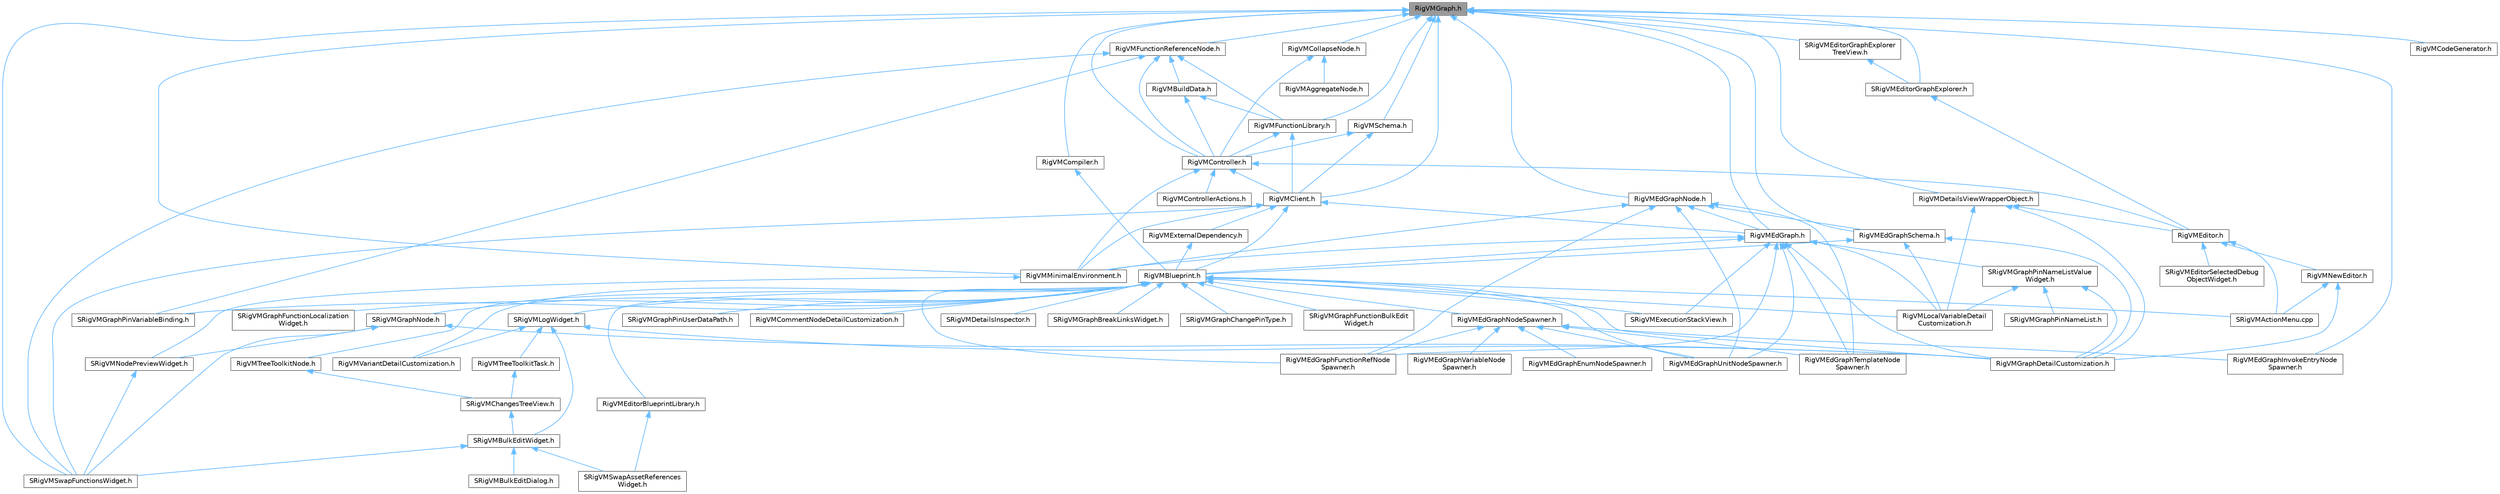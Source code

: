 digraph "RigVMGraph.h"
{
 // INTERACTIVE_SVG=YES
 // LATEX_PDF_SIZE
  bgcolor="transparent";
  edge [fontname=Helvetica,fontsize=10,labelfontname=Helvetica,labelfontsize=10];
  node [fontname=Helvetica,fontsize=10,shape=box,height=0.2,width=0.4];
  Node1 [id="Node000001",label="RigVMGraph.h",height=0.2,width=0.4,color="gray40", fillcolor="grey60", style="filled", fontcolor="black",tooltip=" "];
  Node1 -> Node2 [id="edge1_Node000001_Node000002",dir="back",color="steelblue1",style="solid",tooltip=" "];
  Node2 [id="Node000002",label="RigVMClient.h",height=0.2,width=0.4,color="grey40", fillcolor="white", style="filled",URL="$db/d93/RigVMClient_8h.html",tooltip=" "];
  Node2 -> Node3 [id="edge2_Node000002_Node000003",dir="back",color="steelblue1",style="solid",tooltip=" "];
  Node3 [id="Node000003",label="RigVMBlueprint.h",height=0.2,width=0.4,color="grey40", fillcolor="white", style="filled",URL="$df/d44/RigVMBlueprint_8h.html",tooltip=" "];
  Node3 -> Node4 [id="edge3_Node000003_Node000004",dir="back",color="steelblue1",style="solid",tooltip=" "];
  Node4 [id="Node000004",label="RigVMCommentNodeDetailCustomization.h",height=0.2,width=0.4,color="grey40", fillcolor="white", style="filled",URL="$de/ddb/RigVMCommentNodeDetailCustomization_8h.html",tooltip=" "];
  Node3 -> Node5 [id="edge4_Node000003_Node000005",dir="back",color="steelblue1",style="solid",tooltip=" "];
  Node5 [id="Node000005",label="RigVMEdGraphFunctionRefNode\lSpawner.h",height=0.2,width=0.4,color="grey40", fillcolor="white", style="filled",URL="$d3/d16/RigVMEdGraphFunctionRefNodeSpawner_8h.html",tooltip=" "];
  Node3 -> Node6 [id="edge5_Node000003_Node000006",dir="back",color="steelblue1",style="solid",tooltip=" "];
  Node6 [id="Node000006",label="RigVMEdGraphNodeSpawner.h",height=0.2,width=0.4,color="grey40", fillcolor="white", style="filled",URL="$d4/d8b/RigVMEdGraphNodeSpawner_8h.html",tooltip=" "];
  Node6 -> Node7 [id="edge6_Node000006_Node000007",dir="back",color="steelblue1",style="solid",tooltip=" "];
  Node7 [id="Node000007",label="RigVMEdGraphEnumNodeSpawner.h",height=0.2,width=0.4,color="grey40", fillcolor="white", style="filled",URL="$d3/dfd/RigVMEdGraphEnumNodeSpawner_8h.html",tooltip=" "];
  Node6 -> Node5 [id="edge7_Node000006_Node000005",dir="back",color="steelblue1",style="solid",tooltip=" "];
  Node6 -> Node8 [id="edge8_Node000006_Node000008",dir="back",color="steelblue1",style="solid",tooltip=" "];
  Node8 [id="Node000008",label="RigVMEdGraphInvokeEntryNode\lSpawner.h",height=0.2,width=0.4,color="grey40", fillcolor="white", style="filled",URL="$d9/de6/RigVMEdGraphInvokeEntryNodeSpawner_8h.html",tooltip=" "];
  Node6 -> Node9 [id="edge9_Node000006_Node000009",dir="back",color="steelblue1",style="solid",tooltip=" "];
  Node9 [id="Node000009",label="RigVMEdGraphTemplateNode\lSpawner.h",height=0.2,width=0.4,color="grey40", fillcolor="white", style="filled",URL="$d9/d6c/RigVMEdGraphTemplateNodeSpawner_8h.html",tooltip=" "];
  Node6 -> Node10 [id="edge10_Node000006_Node000010",dir="back",color="steelblue1",style="solid",tooltip=" "];
  Node10 [id="Node000010",label="RigVMEdGraphUnitNodeSpawner.h",height=0.2,width=0.4,color="grey40", fillcolor="white", style="filled",URL="$d3/d6b/RigVMEdGraphUnitNodeSpawner_8h.html",tooltip=" "];
  Node6 -> Node11 [id="edge11_Node000006_Node000011",dir="back",color="steelblue1",style="solid",tooltip=" "];
  Node11 [id="Node000011",label="RigVMEdGraphVariableNode\lSpawner.h",height=0.2,width=0.4,color="grey40", fillcolor="white", style="filled",URL="$d0/d83/RigVMEdGraphVariableNodeSpawner_8h.html",tooltip=" "];
  Node3 -> Node10 [id="edge12_Node000003_Node000010",dir="back",color="steelblue1",style="solid",tooltip=" "];
  Node3 -> Node12 [id="edge13_Node000003_Node000012",dir="back",color="steelblue1",style="solid",tooltip=" "];
  Node12 [id="Node000012",label="RigVMEditorBlueprintLibrary.h",height=0.2,width=0.4,color="grey40", fillcolor="white", style="filled",URL="$d9/d31/RigVMEditorBlueprintLibrary_8h.html",tooltip=" "];
  Node12 -> Node13 [id="edge14_Node000012_Node000013",dir="back",color="steelblue1",style="solid",tooltip=" "];
  Node13 [id="Node000013",label="SRigVMSwapAssetReferences\lWidget.h",height=0.2,width=0.4,color="grey40", fillcolor="white", style="filled",URL="$db/d3f/SRigVMSwapAssetReferencesWidget_8h.html",tooltip=" "];
  Node3 -> Node14 [id="edge15_Node000003_Node000014",dir="back",color="steelblue1",style="solid",tooltip=" "];
  Node14 [id="Node000014",label="RigVMGraphDetailCustomization.h",height=0.2,width=0.4,color="grey40", fillcolor="white", style="filled",URL="$da/d8c/RigVMGraphDetailCustomization_8h.html",tooltip=" "];
  Node3 -> Node15 [id="edge16_Node000003_Node000015",dir="back",color="steelblue1",style="solid",tooltip=" "];
  Node15 [id="Node000015",label="RigVMLocalVariableDetail\lCustomization.h",height=0.2,width=0.4,color="grey40", fillcolor="white", style="filled",URL="$de/de8/RigVMLocalVariableDetailCustomization_8h.html",tooltip=" "];
  Node3 -> Node16 [id="edge17_Node000003_Node000016",dir="back",color="steelblue1",style="solid",tooltip=" "];
  Node16 [id="Node000016",label="RigVMTreeToolkitNode.h",height=0.2,width=0.4,color="grey40", fillcolor="white", style="filled",URL="$dc/d84/RigVMTreeToolkitNode_8h.html",tooltip=" "];
  Node16 -> Node17 [id="edge18_Node000016_Node000017",dir="back",color="steelblue1",style="solid",tooltip=" "];
  Node17 [id="Node000017",label="SRigVMChangesTreeView.h",height=0.2,width=0.4,color="grey40", fillcolor="white", style="filled",URL="$dd/d83/SRigVMChangesTreeView_8h.html",tooltip=" "];
  Node17 -> Node18 [id="edge19_Node000017_Node000018",dir="back",color="steelblue1",style="solid",tooltip=" "];
  Node18 [id="Node000018",label="SRigVMBulkEditWidget.h",height=0.2,width=0.4,color="grey40", fillcolor="white", style="filled",URL="$d7/dab/SRigVMBulkEditWidget_8h.html",tooltip=" "];
  Node18 -> Node19 [id="edge20_Node000018_Node000019",dir="back",color="steelblue1",style="solid",tooltip=" "];
  Node19 [id="Node000019",label="SRigVMBulkEditDialog.h",height=0.2,width=0.4,color="grey40", fillcolor="white", style="filled",URL="$dd/d89/SRigVMBulkEditDialog_8h.html",tooltip=" "];
  Node18 -> Node13 [id="edge21_Node000018_Node000013",dir="back",color="steelblue1",style="solid",tooltip=" "];
  Node18 -> Node20 [id="edge22_Node000018_Node000020",dir="back",color="steelblue1",style="solid",tooltip=" "];
  Node20 [id="Node000020",label="SRigVMSwapFunctionsWidget.h",height=0.2,width=0.4,color="grey40", fillcolor="white", style="filled",URL="$d0/da2/SRigVMSwapFunctionsWidget_8h.html",tooltip=" "];
  Node3 -> Node21 [id="edge23_Node000003_Node000021",dir="back",color="steelblue1",style="solid",tooltip=" "];
  Node21 [id="Node000021",label="RigVMVariantDetailCustomization.h",height=0.2,width=0.4,color="grey40", fillcolor="white", style="filled",URL="$d2/db8/RigVMVariantDetailCustomization_8h.html",tooltip=" "];
  Node3 -> Node22 [id="edge24_Node000003_Node000022",dir="back",color="steelblue1",style="solid",tooltip=" "];
  Node22 [id="Node000022",label="SRigVMActionMenu.cpp",height=0.2,width=0.4,color="grey40", fillcolor="white", style="filled",URL="$dc/d4c/SRigVMActionMenu_8cpp.html",tooltip=" "];
  Node3 -> Node23 [id="edge25_Node000003_Node000023",dir="back",color="steelblue1",style="solid",tooltip=" "];
  Node23 [id="Node000023",label="SRigVMDetailsInspector.h",height=0.2,width=0.4,color="grey40", fillcolor="white", style="filled",URL="$df/dfb/SRigVMDetailsInspector_8h.html",tooltip=" "];
  Node3 -> Node24 [id="edge26_Node000003_Node000024",dir="back",color="steelblue1",style="solid",tooltip=" "];
  Node24 [id="Node000024",label="SRigVMExecutionStackView.h",height=0.2,width=0.4,color="grey40", fillcolor="white", style="filled",URL="$d9/d2b/SRigVMExecutionStackView_8h.html",tooltip=" "];
  Node3 -> Node25 [id="edge27_Node000003_Node000025",dir="back",color="steelblue1",style="solid",tooltip=" "];
  Node25 [id="Node000025",label="SRigVMGraphBreakLinksWidget.h",height=0.2,width=0.4,color="grey40", fillcolor="white", style="filled",URL="$d8/d4a/SRigVMGraphBreakLinksWidget_8h.html",tooltip=" "];
  Node3 -> Node26 [id="edge28_Node000003_Node000026",dir="back",color="steelblue1",style="solid",tooltip=" "];
  Node26 [id="Node000026",label="SRigVMGraphChangePinType.h",height=0.2,width=0.4,color="grey40", fillcolor="white", style="filled",URL="$d4/da7/SRigVMGraphChangePinType_8h.html",tooltip=" "];
  Node3 -> Node27 [id="edge29_Node000003_Node000027",dir="back",color="steelblue1",style="solid",tooltip=" "];
  Node27 [id="Node000027",label="SRigVMGraphFunctionBulkEdit\lWidget.h",height=0.2,width=0.4,color="grey40", fillcolor="white", style="filled",URL="$db/dbf/SRigVMGraphFunctionBulkEditWidget_8h.html",tooltip=" "];
  Node3 -> Node28 [id="edge30_Node000003_Node000028",dir="back",color="steelblue1",style="solid",tooltip=" "];
  Node28 [id="Node000028",label="SRigVMGraphFunctionLocalization\lWidget.h",height=0.2,width=0.4,color="grey40", fillcolor="white", style="filled",URL="$dd/d59/SRigVMGraphFunctionLocalizationWidget_8h.html",tooltip=" "];
  Node3 -> Node29 [id="edge31_Node000003_Node000029",dir="back",color="steelblue1",style="solid",tooltip=" "];
  Node29 [id="Node000029",label="SRigVMGraphNode.h",height=0.2,width=0.4,color="grey40", fillcolor="white", style="filled",URL="$d0/d1e/SRigVMGraphNode_8h.html",tooltip=" "];
  Node29 -> Node14 [id="edge32_Node000029_Node000014",dir="back",color="steelblue1",style="solid",tooltip=" "];
  Node29 -> Node30 [id="edge33_Node000029_Node000030",dir="back",color="steelblue1",style="solid",tooltip=" "];
  Node30 [id="Node000030",label="SRigVMNodePreviewWidget.h",height=0.2,width=0.4,color="grey40", fillcolor="white", style="filled",URL="$d5/d72/SRigVMNodePreviewWidget_8h.html",tooltip=" "];
  Node30 -> Node20 [id="edge34_Node000030_Node000020",dir="back",color="steelblue1",style="solid",tooltip=" "];
  Node29 -> Node20 [id="edge35_Node000029_Node000020",dir="back",color="steelblue1",style="solid",tooltip=" "];
  Node3 -> Node31 [id="edge36_Node000003_Node000031",dir="back",color="steelblue1",style="solid",tooltip=" "];
  Node31 [id="Node000031",label="SRigVMGraphPinUserDataPath.h",height=0.2,width=0.4,color="grey40", fillcolor="white", style="filled",URL="$d5/d31/SRigVMGraphPinUserDataPath_8h.html",tooltip=" "];
  Node3 -> Node32 [id="edge37_Node000003_Node000032",dir="back",color="steelblue1",style="solid",tooltip=" "];
  Node32 [id="Node000032",label="SRigVMGraphPinVariableBinding.h",height=0.2,width=0.4,color="grey40", fillcolor="white", style="filled",URL="$db/dca/SRigVMGraphPinVariableBinding_8h.html",tooltip=" "];
  Node3 -> Node33 [id="edge38_Node000003_Node000033",dir="back",color="steelblue1",style="solid",tooltip=" "];
  Node33 [id="Node000033",label="SRigVMLogWidget.h",height=0.2,width=0.4,color="grey40", fillcolor="white", style="filled",URL="$d9/dab/SRigVMLogWidget_8h.html",tooltip=" "];
  Node33 -> Node14 [id="edge39_Node000033_Node000014",dir="back",color="steelblue1",style="solid",tooltip=" "];
  Node33 -> Node34 [id="edge40_Node000033_Node000034",dir="back",color="steelblue1",style="solid",tooltip=" "];
  Node34 [id="Node000034",label="RigVMTreeToolkitTask.h",height=0.2,width=0.4,color="grey40", fillcolor="white", style="filled",URL="$d1/dd5/RigVMTreeToolkitTask_8h.html",tooltip=" "];
  Node34 -> Node17 [id="edge41_Node000034_Node000017",dir="back",color="steelblue1",style="solid",tooltip=" "];
  Node33 -> Node21 [id="edge42_Node000033_Node000021",dir="back",color="steelblue1",style="solid",tooltip=" "];
  Node33 -> Node18 [id="edge43_Node000033_Node000018",dir="back",color="steelblue1",style="solid",tooltip=" "];
  Node2 -> Node35 [id="edge44_Node000002_Node000035",dir="back",color="steelblue1",style="solid",tooltip=" "];
  Node35 [id="Node000035",label="RigVMEdGraph.h",height=0.2,width=0.4,color="grey40", fillcolor="white", style="filled",URL="$d9/d8c/RigVMEdGraph_8h.html",tooltip=" "];
  Node35 -> Node3 [id="edge45_Node000035_Node000003",dir="back",color="steelblue1",style="solid",tooltip=" "];
  Node35 -> Node5 [id="edge46_Node000035_Node000005",dir="back",color="steelblue1",style="solid",tooltip=" "];
  Node35 -> Node9 [id="edge47_Node000035_Node000009",dir="back",color="steelblue1",style="solid",tooltip=" "];
  Node35 -> Node10 [id="edge48_Node000035_Node000010",dir="back",color="steelblue1",style="solid",tooltip=" "];
  Node35 -> Node14 [id="edge49_Node000035_Node000014",dir="back",color="steelblue1",style="solid",tooltip=" "];
  Node35 -> Node15 [id="edge50_Node000035_Node000015",dir="back",color="steelblue1",style="solid",tooltip=" "];
  Node35 -> Node36 [id="edge51_Node000035_Node000036",dir="back",color="steelblue1",style="solid",tooltip=" "];
  Node36 [id="Node000036",label="RigVMMinimalEnvironment.h",height=0.2,width=0.4,color="grey40", fillcolor="white", style="filled",URL="$d4/d4a/RigVMMinimalEnvironment_8h.html",tooltip=" "];
  Node36 -> Node30 [id="edge52_Node000036_Node000030",dir="back",color="steelblue1",style="solid",tooltip=" "];
  Node35 -> Node24 [id="edge53_Node000035_Node000024",dir="back",color="steelblue1",style="solid",tooltip=" "];
  Node35 -> Node37 [id="edge54_Node000035_Node000037",dir="back",color="steelblue1",style="solid",tooltip=" "];
  Node37 [id="Node000037",label="SRigVMGraphPinNameListValue\lWidget.h",height=0.2,width=0.4,color="grey40", fillcolor="white", style="filled",URL="$dc/dac/SRigVMGraphPinNameListValueWidget_8h.html",tooltip=" "];
  Node37 -> Node14 [id="edge55_Node000037_Node000014",dir="back",color="steelblue1",style="solid",tooltip=" "];
  Node37 -> Node15 [id="edge56_Node000037_Node000015",dir="back",color="steelblue1",style="solid",tooltip=" "];
  Node37 -> Node38 [id="edge57_Node000037_Node000038",dir="back",color="steelblue1",style="solid",tooltip=" "];
  Node38 [id="Node000038",label="SRigVMGraphPinNameList.h",height=0.2,width=0.4,color="grey40", fillcolor="white", style="filled",URL="$d7/dfc/SRigVMGraphPinNameList_8h.html",tooltip=" "];
  Node2 -> Node39 [id="edge58_Node000002_Node000039",dir="back",color="steelblue1",style="solid",tooltip=" "];
  Node39 [id="Node000039",label="RigVMExternalDependency.h",height=0.2,width=0.4,color="grey40", fillcolor="white", style="filled",URL="$d2/d83/RigVMExternalDependency_8h.html",tooltip=" "];
  Node39 -> Node3 [id="edge59_Node000039_Node000003",dir="back",color="steelblue1",style="solid",tooltip=" "];
  Node2 -> Node36 [id="edge60_Node000002_Node000036",dir="back",color="steelblue1",style="solid",tooltip=" "];
  Node2 -> Node20 [id="edge61_Node000002_Node000020",dir="back",color="steelblue1",style="solid",tooltip=" "];
  Node1 -> Node40 [id="edge62_Node000001_Node000040",dir="back",color="steelblue1",style="solid",tooltip=" "];
  Node40 [id="Node000040",label="RigVMCodeGenerator.h",height=0.2,width=0.4,color="grey40", fillcolor="white", style="filled",URL="$d4/d2b/RigVMCodeGenerator_8h.html",tooltip=" "];
  Node1 -> Node41 [id="edge63_Node000001_Node000041",dir="back",color="steelblue1",style="solid",tooltip=" "];
  Node41 [id="Node000041",label="RigVMCollapseNode.h",height=0.2,width=0.4,color="grey40", fillcolor="white", style="filled",URL="$d1/d95/RigVMCollapseNode_8h.html",tooltip=" "];
  Node41 -> Node42 [id="edge64_Node000041_Node000042",dir="back",color="steelblue1",style="solid",tooltip=" "];
  Node42 [id="Node000042",label="RigVMAggregateNode.h",height=0.2,width=0.4,color="grey40", fillcolor="white", style="filled",URL="$d7/d89/RigVMAggregateNode_8h.html",tooltip=" "];
  Node41 -> Node43 [id="edge65_Node000041_Node000043",dir="back",color="steelblue1",style="solid",tooltip=" "];
  Node43 [id="Node000043",label="RigVMController.h",height=0.2,width=0.4,color="grey40", fillcolor="white", style="filled",URL="$da/d1e/RigVMController_8h.html",tooltip=" "];
  Node43 -> Node2 [id="edge66_Node000043_Node000002",dir="back",color="steelblue1",style="solid",tooltip=" "];
  Node43 -> Node44 [id="edge67_Node000043_Node000044",dir="back",color="steelblue1",style="solid",tooltip=" "];
  Node44 [id="Node000044",label="RigVMControllerActions.h",height=0.2,width=0.4,color="grey40", fillcolor="white", style="filled",URL="$d3/dc4/RigVMControllerActions_8h.html",tooltip=" "];
  Node43 -> Node45 [id="edge68_Node000043_Node000045",dir="back",color="steelblue1",style="solid",tooltip=" "];
  Node45 [id="Node000045",label="RigVMEditor.h",height=0.2,width=0.4,color="grey40", fillcolor="white", style="filled",URL="$d3/d13/RigVMEditor_8h.html",tooltip=" "];
  Node45 -> Node46 [id="edge69_Node000045_Node000046",dir="back",color="steelblue1",style="solid",tooltip=" "];
  Node46 [id="Node000046",label="RigVMNewEditor.h",height=0.2,width=0.4,color="grey40", fillcolor="white", style="filled",URL="$df/dd1/RigVMNewEditor_8h.html",tooltip=" "];
  Node46 -> Node14 [id="edge70_Node000046_Node000014",dir="back",color="steelblue1",style="solid",tooltip=" "];
  Node46 -> Node22 [id="edge71_Node000046_Node000022",dir="back",color="steelblue1",style="solid",tooltip=" "];
  Node45 -> Node22 [id="edge72_Node000045_Node000022",dir="back",color="steelblue1",style="solid",tooltip=" "];
  Node45 -> Node47 [id="edge73_Node000045_Node000047",dir="back",color="steelblue1",style="solid",tooltip=" "];
  Node47 [id="Node000047",label="SRigVMEditorSelectedDebug\lObjectWidget.h",height=0.2,width=0.4,color="grey40", fillcolor="white", style="filled",URL="$d9/dcd/SRigVMEditorSelectedDebugObjectWidget_8h.html",tooltip=" "];
  Node43 -> Node36 [id="edge74_Node000043_Node000036",dir="back",color="steelblue1",style="solid",tooltip=" "];
  Node1 -> Node48 [id="edge75_Node000001_Node000048",dir="back",color="steelblue1",style="solid",tooltip=" "];
  Node48 [id="Node000048",label="RigVMCompiler.h",height=0.2,width=0.4,color="grey40", fillcolor="white", style="filled",URL="$d7/d63/RigVMCompiler_8h.html",tooltip=" "];
  Node48 -> Node3 [id="edge76_Node000048_Node000003",dir="back",color="steelblue1",style="solid",tooltip=" "];
  Node1 -> Node43 [id="edge77_Node000001_Node000043",dir="back",color="steelblue1",style="solid",tooltip=" "];
  Node1 -> Node49 [id="edge78_Node000001_Node000049",dir="back",color="steelblue1",style="solid",tooltip=" "];
  Node49 [id="Node000049",label="RigVMDetailsViewWrapperObject.h",height=0.2,width=0.4,color="grey40", fillcolor="white", style="filled",URL="$dd/d41/RigVMDetailsViewWrapperObject_8h.html",tooltip=" "];
  Node49 -> Node45 [id="edge79_Node000049_Node000045",dir="back",color="steelblue1",style="solid",tooltip=" "];
  Node49 -> Node14 [id="edge80_Node000049_Node000014",dir="back",color="steelblue1",style="solid",tooltip=" "];
  Node49 -> Node15 [id="edge81_Node000049_Node000015",dir="back",color="steelblue1",style="solid",tooltip=" "];
  Node1 -> Node35 [id="edge82_Node000001_Node000035",dir="back",color="steelblue1",style="solid",tooltip=" "];
  Node1 -> Node8 [id="edge83_Node000001_Node000008",dir="back",color="steelblue1",style="solid",tooltip=" "];
  Node1 -> Node50 [id="edge84_Node000001_Node000050",dir="back",color="steelblue1",style="solid",tooltip=" "];
  Node50 [id="Node000050",label="RigVMEdGraphNode.h",height=0.2,width=0.4,color="grey40", fillcolor="white", style="filled",URL="$d8/dcd/RigVMEdGraphNode_8h.html",tooltip=" "];
  Node50 -> Node35 [id="edge85_Node000050_Node000035",dir="back",color="steelblue1",style="solid",tooltip=" "];
  Node50 -> Node5 [id="edge86_Node000050_Node000005",dir="back",color="steelblue1",style="solid",tooltip=" "];
  Node50 -> Node51 [id="edge87_Node000050_Node000051",dir="back",color="steelblue1",style="solid",tooltip=" "];
  Node51 [id="Node000051",label="RigVMEdGraphSchema.h",height=0.2,width=0.4,color="grey40", fillcolor="white", style="filled",URL="$dc/de3/RigVMEdGraphSchema_8h.html",tooltip=" "];
  Node51 -> Node3 [id="edge88_Node000051_Node000003",dir="back",color="steelblue1",style="solid",tooltip=" "];
  Node51 -> Node14 [id="edge89_Node000051_Node000014",dir="back",color="steelblue1",style="solid",tooltip=" "];
  Node51 -> Node15 [id="edge90_Node000051_Node000015",dir="back",color="steelblue1",style="solid",tooltip=" "];
  Node50 -> Node9 [id="edge91_Node000050_Node000009",dir="back",color="steelblue1",style="solid",tooltip=" "];
  Node50 -> Node10 [id="edge92_Node000050_Node000010",dir="back",color="steelblue1",style="solid",tooltip=" "];
  Node50 -> Node36 [id="edge93_Node000050_Node000036",dir="back",color="steelblue1",style="solid",tooltip=" "];
  Node1 -> Node51 [id="edge94_Node000001_Node000051",dir="back",color="steelblue1",style="solid",tooltip=" "];
  Node1 -> Node52 [id="edge95_Node000001_Node000052",dir="back",color="steelblue1",style="solid",tooltip=" "];
  Node52 [id="Node000052",label="RigVMFunctionLibrary.h",height=0.2,width=0.4,color="grey40", fillcolor="white", style="filled",URL="$da/d39/RigVMFunctionLibrary_8h.html",tooltip=" "];
  Node52 -> Node2 [id="edge96_Node000052_Node000002",dir="back",color="steelblue1",style="solid",tooltip=" "];
  Node52 -> Node43 [id="edge97_Node000052_Node000043",dir="back",color="steelblue1",style="solid",tooltip=" "];
  Node1 -> Node53 [id="edge98_Node000001_Node000053",dir="back",color="steelblue1",style="solid",tooltip=" "];
  Node53 [id="Node000053",label="RigVMFunctionReferenceNode.h",height=0.2,width=0.4,color="grey40", fillcolor="white", style="filled",URL="$d8/dae/RigVMFunctionReferenceNode_8h.html",tooltip=" "];
  Node53 -> Node54 [id="edge99_Node000053_Node000054",dir="back",color="steelblue1",style="solid",tooltip=" "];
  Node54 [id="Node000054",label="RigVMBuildData.h",height=0.2,width=0.4,color="grey40", fillcolor="white", style="filled",URL="$df/d5a/RigVMBuildData_8h.html",tooltip=" "];
  Node54 -> Node43 [id="edge100_Node000054_Node000043",dir="back",color="steelblue1",style="solid",tooltip=" "];
  Node54 -> Node52 [id="edge101_Node000054_Node000052",dir="back",color="steelblue1",style="solid",tooltip=" "];
  Node53 -> Node43 [id="edge102_Node000053_Node000043",dir="back",color="steelblue1",style="solid",tooltip=" "];
  Node53 -> Node52 [id="edge103_Node000053_Node000052",dir="back",color="steelblue1",style="solid",tooltip=" "];
  Node53 -> Node32 [id="edge104_Node000053_Node000032",dir="back",color="steelblue1",style="solid",tooltip=" "];
  Node53 -> Node20 [id="edge105_Node000053_Node000020",dir="back",color="steelblue1",style="solid",tooltip=" "];
  Node1 -> Node36 [id="edge106_Node000001_Node000036",dir="back",color="steelblue1",style="solid",tooltip=" "];
  Node1 -> Node55 [id="edge107_Node000001_Node000055",dir="back",color="steelblue1",style="solid",tooltip=" "];
  Node55 [id="Node000055",label="RigVMSchema.h",height=0.2,width=0.4,color="grey40", fillcolor="white", style="filled",URL="$d7/dc2/RigVMSchema_8h.html",tooltip=" "];
  Node55 -> Node2 [id="edge108_Node000055_Node000002",dir="back",color="steelblue1",style="solid",tooltip=" "];
  Node55 -> Node43 [id="edge109_Node000055_Node000043",dir="back",color="steelblue1",style="solid",tooltip=" "];
  Node1 -> Node56 [id="edge110_Node000001_Node000056",dir="back",color="steelblue1",style="solid",tooltip=" "];
  Node56 [id="Node000056",label="SRigVMEditorGraphExplorer.h",height=0.2,width=0.4,color="grey40", fillcolor="white", style="filled",URL="$db/d11/SRigVMEditorGraphExplorer_8h.html",tooltip=" "];
  Node56 -> Node45 [id="edge111_Node000056_Node000045",dir="back",color="steelblue1",style="solid",tooltip=" "];
  Node1 -> Node57 [id="edge112_Node000001_Node000057",dir="back",color="steelblue1",style="solid",tooltip=" "];
  Node57 [id="Node000057",label="SRigVMEditorGraphExplorer\lTreeView.h",height=0.2,width=0.4,color="grey40", fillcolor="white", style="filled",URL="$d8/d43/SRigVMEditorGraphExplorerTreeView_8h.html",tooltip=" "];
  Node57 -> Node56 [id="edge113_Node000057_Node000056",dir="back",color="steelblue1",style="solid",tooltip=" "];
  Node1 -> Node20 [id="edge114_Node000001_Node000020",dir="back",color="steelblue1",style="solid",tooltip=" "];
}
